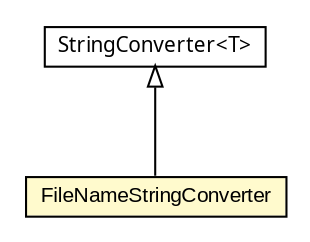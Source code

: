 #!/usr/local/bin/dot
#
# Class diagram 
# Generated by UMLGraph version 5.1 (http://www.umlgraph.org/)
#

digraph G {
	edge [fontname="arial",fontsize=10,labelfontname="arial",labelfontsize=10];
	node [fontname="arial",fontsize=10,shape=plaintext];
	nodesep=0.25;
	ranksep=0.5;
	// org.olympe.musicplayer.util.FileNameStringConverter
	c1446 [label=<<table title="org.olympe.musicplayer.util.FileNameStringConverter" border="0" cellborder="1" cellspacing="0" cellpadding="2" port="p" bgcolor="lemonChiffon" href="./FileNameStringConverter.html">
		<tr><td><table border="0" cellspacing="0" cellpadding="1">
<tr><td align="center" balign="center"> FileNameStringConverter </td></tr>
		</table></td></tr>
		</table>>, fontname="arial", fontcolor="black", fontsize=10.0];
	//org.olympe.musicplayer.util.FileNameStringConverter extends javafx.util.StringConverter<java.io.File>
	c1450:p -> c1446:p [dir=back,arrowtail=empty];
	// javafx.util.StringConverter<T>
	c1450 [label=<<table title="javafx.util.StringConverter" border="0" cellborder="1" cellspacing="0" cellpadding="2" port="p" href="http://java.sun.com/j2se/1.4.2/docs/api/javafx/util/StringConverter.html">
		<tr><td><table border="0" cellspacing="0" cellpadding="1">
<tr><td align="center" balign="center"><font face="ariali"> StringConverter&lt;T&gt; </font></td></tr>
		</table></td></tr>
		</table>>, fontname="arial", fontcolor="black", fontsize=10.0];
}

